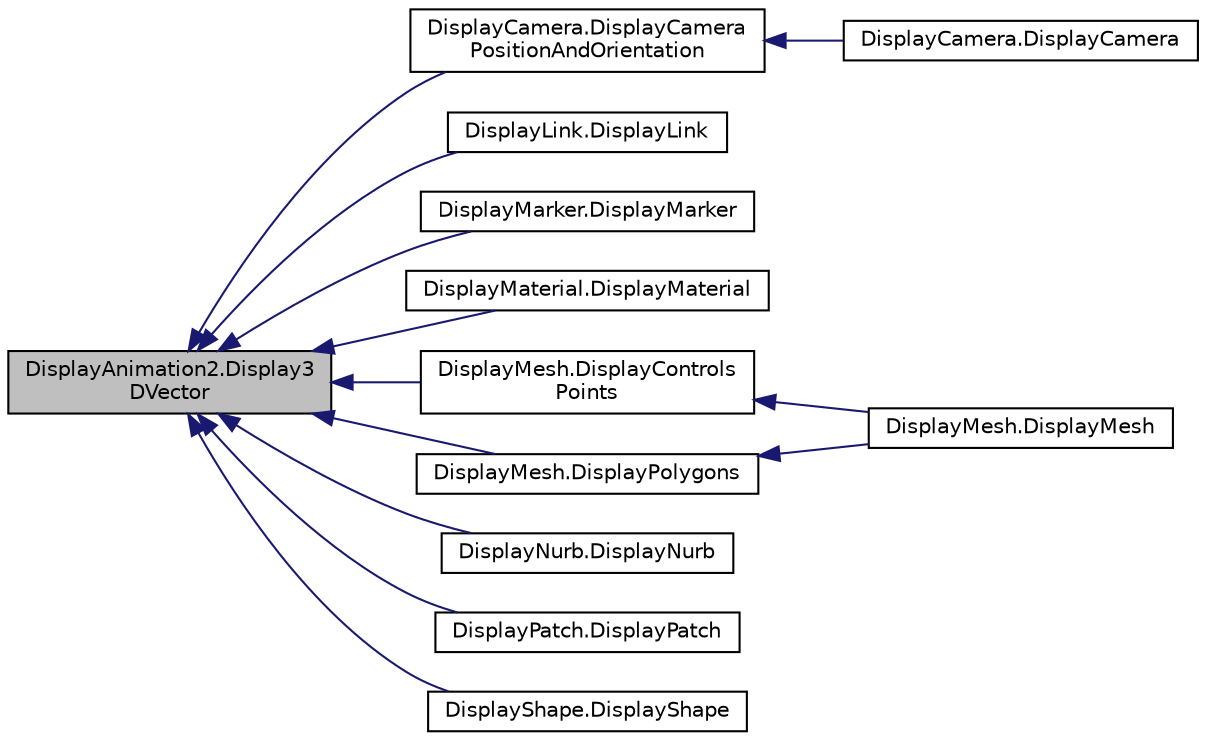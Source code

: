 digraph "DisplayAnimation2.Display3DVector"
{
  edge [fontname="Helvetica",fontsize="10",labelfontname="Helvetica",labelfontsize="10"];
  node [fontname="Helvetica",fontsize="10",shape=record];
  rankdir="LR";
  Node12 [label="DisplayAnimation2.Display3\lDVector",height=0.2,width=0.4,color="black", fillcolor="grey75", style="filled", fontcolor="black"];
  Node12 -> Node13 [dir="back",color="midnightblue",fontsize="10",style="solid",fontname="Helvetica"];
  Node13 [label="DisplayCamera.DisplayCamera\lPositionAndOrientation",height=0.2,width=0.4,color="black", fillcolor="white", style="filled",URL="$namespace_display_camera.html#a383f3ba6e5e74dab14b9fcb1b143376e"];
  Node13 -> Node14 [dir="back",color="midnightblue",fontsize="10",style="solid",fontname="Helvetica"];
  Node14 [label="DisplayCamera.DisplayCamera",height=0.2,width=0.4,color="black", fillcolor="white", style="filled",URL="$namespace_display_camera.html#a8bcf7a6408b4fc2b2da40aac12f48ac3"];
  Node12 -> Node15 [dir="back",color="midnightblue",fontsize="10",style="solid",fontname="Helvetica"];
  Node15 [label="DisplayLink.DisplayLink",height=0.2,width=0.4,color="black", fillcolor="white", style="filled",URL="$namespace_display_link.html#af46b3c09f8eb4c76ceb6fd791e735a5c"];
  Node12 -> Node16 [dir="back",color="midnightblue",fontsize="10",style="solid",fontname="Helvetica"];
  Node16 [label="DisplayMarker.DisplayMarker",height=0.2,width=0.4,color="black", fillcolor="white", style="filled",URL="$namespace_display_marker.html#a8cd094b00b3f3c1b05570a7236e42bac"];
  Node12 -> Node17 [dir="back",color="midnightblue",fontsize="10",style="solid",fontname="Helvetica"];
  Node17 [label="DisplayMaterial.DisplayMaterial",height=0.2,width=0.4,color="black", fillcolor="white", style="filled",URL="$namespace_display_material.html#afd52930c7a7f86c1fb22b7816ddc28f7"];
  Node12 -> Node18 [dir="back",color="midnightblue",fontsize="10",style="solid",fontname="Helvetica"];
  Node18 [label="DisplayMesh.DisplayControls\lPoints",height=0.2,width=0.4,color="black", fillcolor="white", style="filled",URL="$namespace_display_mesh.html#aac1370c3bfef8f9354b2d6542de7a061"];
  Node18 -> Node19 [dir="back",color="midnightblue",fontsize="10",style="solid",fontname="Helvetica"];
  Node19 [label="DisplayMesh.DisplayMesh",height=0.2,width=0.4,color="black", fillcolor="white", style="filled",URL="$namespace_display_mesh.html#ad7aad925c6b08488410a66263097aa1f"];
  Node12 -> Node20 [dir="back",color="midnightblue",fontsize="10",style="solid",fontname="Helvetica"];
  Node20 [label="DisplayMesh.DisplayPolygons",height=0.2,width=0.4,color="black", fillcolor="white", style="filled",URL="$namespace_display_mesh.html#a12110409bb6a31e9740575ed9606c56e"];
  Node20 -> Node19 [dir="back",color="midnightblue",fontsize="10",style="solid",fontname="Helvetica"];
  Node12 -> Node21 [dir="back",color="midnightblue",fontsize="10",style="solid",fontname="Helvetica"];
  Node21 [label="DisplayNurb.DisplayNurb",height=0.2,width=0.4,color="black", fillcolor="white", style="filled",URL="$namespace_display_nurb.html#ac2e0d6539d92bec45881cb3e1161de28"];
  Node12 -> Node22 [dir="back",color="midnightblue",fontsize="10",style="solid",fontname="Helvetica"];
  Node22 [label="DisplayPatch.DisplayPatch",height=0.2,width=0.4,color="black", fillcolor="white", style="filled",URL="$namespace_display_patch.html#a48c0fc18609dd4a4a0694745adb652aa"];
  Node12 -> Node23 [dir="back",color="midnightblue",fontsize="10",style="solid",fontname="Helvetica"];
  Node23 [label="DisplayShape.DisplayShape",height=0.2,width=0.4,color="black", fillcolor="white", style="filled",URL="$namespace_display_shape.html#aa2cad22840c44d071824b98fd196f44d"];
}
